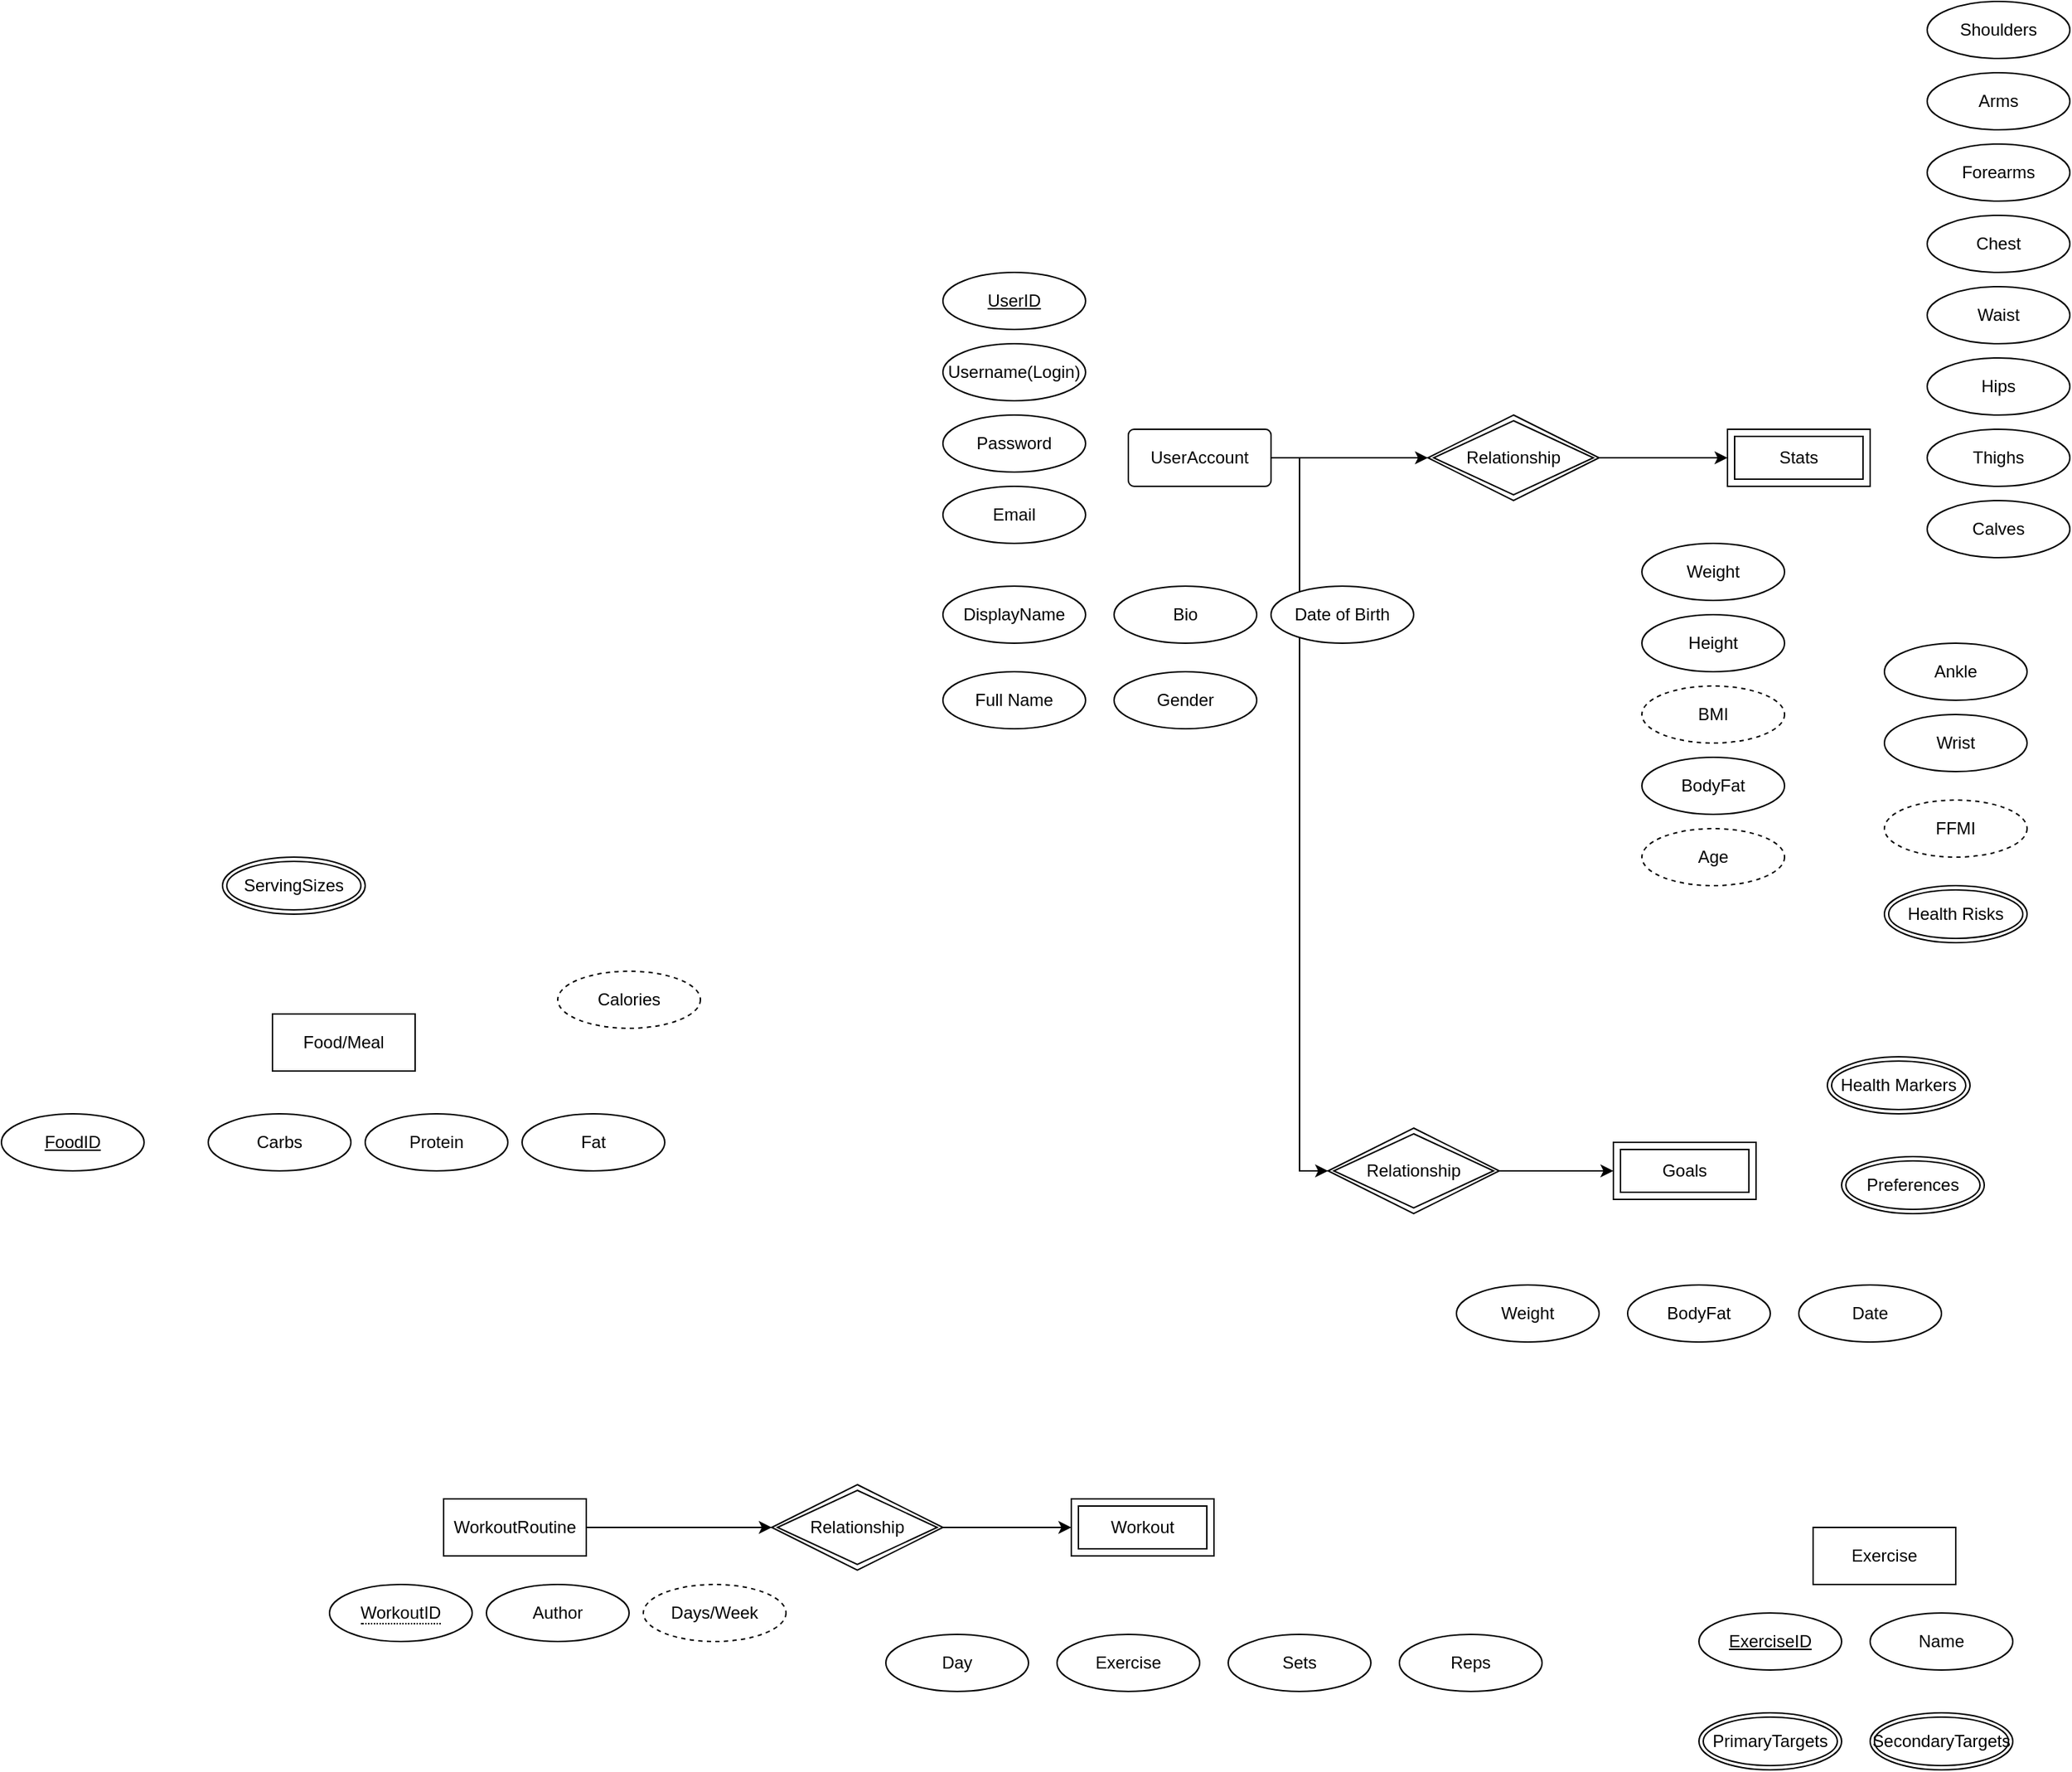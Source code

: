 <mxfile version="13.7.9" type="device"><diagram id="R2lEEEUBdFMjLlhIrx00" name="Page-1"><mxGraphModel dx="2272" dy="1922" grid="1" gridSize="10" guides="1" tooltips="1" connect="1" arrows="1" fold="1" page="1" pageScale="1" pageWidth="850" pageHeight="1100" math="0" shadow="0" extFonts="Permanent Marker^https://fonts.googleapis.com/css?family=Permanent+Marker"><root><mxCell id="0"/><mxCell id="1" parent="0"/><mxCell id="tbdTjTp2ju_ywLGhHxgg-22" style="edgeStyle=orthogonalEdgeStyle;rounded=0;orthogonalLoop=1;jettySize=auto;html=1;exitX=1;exitY=0.5;exitDx=0;exitDy=0;" edge="1" parent="1" source="tbdTjTp2ju_ywLGhHxgg-2" target="tbdTjTp2ju_ywLGhHxgg-14"><mxGeometry relative="1" as="geometry"/></mxCell><mxCell id="tbdTjTp2ju_ywLGhHxgg-38" style="edgeStyle=orthogonalEdgeStyle;rounded=0;orthogonalLoop=1;jettySize=auto;html=1;exitX=1;exitY=0.5;exitDx=0;exitDy=0;entryX=0;entryY=0.5;entryDx=0;entryDy=0;" edge="1" parent="1" source="tbdTjTp2ju_ywLGhHxgg-2" target="tbdTjTp2ju_ywLGhHxgg-37"><mxGeometry relative="1" as="geometry"/></mxCell><mxCell id="tbdTjTp2ju_ywLGhHxgg-2" value="UserAccount" style="rounded=1;arcSize=10;whiteSpace=wrap;html=1;align=center;" vertex="1" parent="1"><mxGeometry x="180" y="150" width="100" height="40" as="geometry"/></mxCell><mxCell id="tbdTjTp2ju_ywLGhHxgg-5" value="Username(Login)" style="ellipse;whiteSpace=wrap;html=1;align=center;" vertex="1" parent="1"><mxGeometry x="50" y="90" width="100" height="40" as="geometry"/></mxCell><mxCell id="tbdTjTp2ju_ywLGhHxgg-6" value="Password" style="ellipse;whiteSpace=wrap;html=1;align=center;" vertex="1" parent="1"><mxGeometry x="50" y="140" width="100" height="40" as="geometry"/></mxCell><mxCell id="tbdTjTp2ju_ywLGhHxgg-7" value="UserID" style="ellipse;whiteSpace=wrap;html=1;align=center;fontStyle=4;" vertex="1" parent="1"><mxGeometry x="50" y="40" width="100" height="40" as="geometry"/></mxCell><mxCell id="tbdTjTp2ju_ywLGhHxgg-8" value="Bio" style="ellipse;whiteSpace=wrap;html=1;align=center;" vertex="1" parent="1"><mxGeometry x="170" y="260" width="100" height="40" as="geometry"/></mxCell><mxCell id="tbdTjTp2ju_ywLGhHxgg-9" value="Date of Birth" style="ellipse;whiteSpace=wrap;html=1;align=center;" vertex="1" parent="1"><mxGeometry x="280" y="260" width="100" height="40" as="geometry"/></mxCell><mxCell id="tbdTjTp2ju_ywLGhHxgg-10" value="DisplayName" style="ellipse;whiteSpace=wrap;html=1;align=center;" vertex="1" parent="1"><mxGeometry x="50" y="260" width="100" height="40" as="geometry"/></mxCell><mxCell id="tbdTjTp2ju_ywLGhHxgg-11" value="Full Name" style="ellipse;whiteSpace=wrap;html=1;align=center;" vertex="1" parent="1"><mxGeometry x="50" y="320" width="100" height="40" as="geometry"/></mxCell><mxCell id="tbdTjTp2ju_ywLGhHxgg-12" value="Gender" style="ellipse;whiteSpace=wrap;html=1;align=center;" vertex="1" parent="1"><mxGeometry x="170" y="320" width="100" height="40" as="geometry"/></mxCell><mxCell id="tbdTjTp2ju_ywLGhHxgg-13" value="Email" style="ellipse;whiteSpace=wrap;html=1;align=center;" vertex="1" parent="1"><mxGeometry x="50" y="190" width="100" height="40" as="geometry"/></mxCell><mxCell id="tbdTjTp2ju_ywLGhHxgg-23" style="edgeStyle=orthogonalEdgeStyle;rounded=0;orthogonalLoop=1;jettySize=auto;html=1;exitX=1;exitY=0.5;exitDx=0;exitDy=0;" edge="1" parent="1" source="tbdTjTp2ju_ywLGhHxgg-14" target="tbdTjTp2ju_ywLGhHxgg-15"><mxGeometry relative="1" as="geometry"/></mxCell><mxCell id="tbdTjTp2ju_ywLGhHxgg-14" value="Relationship" style="shape=rhombus;double=1;perimeter=rhombusPerimeter;whiteSpace=wrap;html=1;align=center;" vertex="1" parent="1"><mxGeometry x="390" y="140" width="120" height="60" as="geometry"/></mxCell><mxCell id="tbdTjTp2ju_ywLGhHxgg-15" value="Stats" style="shape=ext;margin=3;double=1;whiteSpace=wrap;html=1;align=center;" vertex="1" parent="1"><mxGeometry x="600" y="150" width="100" height="40" as="geometry"/></mxCell><mxCell id="tbdTjTp2ju_ywLGhHxgg-16" value="Weight" style="ellipse;whiteSpace=wrap;html=1;align=center;" vertex="1" parent="1"><mxGeometry x="540" y="230" width="100" height="40" as="geometry"/></mxCell><mxCell id="tbdTjTp2ju_ywLGhHxgg-17" value="Height" style="ellipse;whiteSpace=wrap;html=1;align=center;" vertex="1" parent="1"><mxGeometry x="540" y="280" width="100" height="40" as="geometry"/></mxCell><mxCell id="tbdTjTp2ju_ywLGhHxgg-18" value="BodyFat" style="ellipse;whiteSpace=wrap;html=1;align=center;" vertex="1" parent="1"><mxGeometry x="540" y="380" width="100" height="40" as="geometry"/></mxCell><mxCell id="tbdTjTp2ju_ywLGhHxgg-20" value="Age" style="ellipse;whiteSpace=wrap;html=1;align=center;dashed=1;" vertex="1" parent="1"><mxGeometry x="540" y="430" width="100" height="40" as="geometry"/></mxCell><mxCell id="tbdTjTp2ju_ywLGhHxgg-21" value="BMI" style="ellipse;whiteSpace=wrap;html=1;align=center;dashed=1;" vertex="1" parent="1"><mxGeometry x="540" y="330" width="100" height="40" as="geometry"/></mxCell><mxCell id="tbdTjTp2ju_ywLGhHxgg-24" value="Chest" style="ellipse;whiteSpace=wrap;html=1;align=center;" vertex="1" parent="1"><mxGeometry x="740" width="100" height="40" as="geometry"/></mxCell><mxCell id="tbdTjTp2ju_ywLGhHxgg-25" value="Waist" style="ellipse;whiteSpace=wrap;html=1;align=center;" vertex="1" parent="1"><mxGeometry x="740" y="50" width="100" height="40" as="geometry"/></mxCell><mxCell id="tbdTjTp2ju_ywLGhHxgg-26" value="Hips" style="ellipse;whiteSpace=wrap;html=1;align=center;" vertex="1" parent="1"><mxGeometry x="740" y="100" width="100" height="40" as="geometry"/></mxCell><mxCell id="tbdTjTp2ju_ywLGhHxgg-27" value="Thighs" style="ellipse;whiteSpace=wrap;html=1;align=center;" vertex="1" parent="1"><mxGeometry x="740" y="150" width="100" height="40" as="geometry"/></mxCell><mxCell id="tbdTjTp2ju_ywLGhHxgg-28" value="Forearms" style="ellipse;whiteSpace=wrap;html=1;align=center;" vertex="1" parent="1"><mxGeometry x="740" y="-50" width="100" height="40" as="geometry"/></mxCell><mxCell id="tbdTjTp2ju_ywLGhHxgg-29" value="Calves" style="ellipse;whiteSpace=wrap;html=1;align=center;" vertex="1" parent="1"><mxGeometry x="740" y="200" width="100" height="40" as="geometry"/></mxCell><mxCell id="tbdTjTp2ju_ywLGhHxgg-30" value="Shoulders&lt;br&gt;" style="ellipse;whiteSpace=wrap;html=1;align=center;" vertex="1" parent="1"><mxGeometry x="740" y="-150" width="100" height="40" as="geometry"/></mxCell><mxCell id="tbdTjTp2ju_ywLGhHxgg-31" value="Arms" style="ellipse;whiteSpace=wrap;html=1;align=center;" vertex="1" parent="1"><mxGeometry x="740" y="-100" width="100" height="40" as="geometry"/></mxCell><mxCell id="tbdTjTp2ju_ywLGhHxgg-32" value="Wrist" style="ellipse;whiteSpace=wrap;html=1;align=center;" vertex="1" parent="1"><mxGeometry x="710" y="350" width="100" height="40" as="geometry"/></mxCell><mxCell id="tbdTjTp2ju_ywLGhHxgg-33" value="Ankle" style="ellipse;whiteSpace=wrap;html=1;align=center;" vertex="1" parent="1"><mxGeometry x="710" y="300" width="100" height="40" as="geometry"/></mxCell><mxCell id="tbdTjTp2ju_ywLGhHxgg-34" value="FFMI" style="ellipse;whiteSpace=wrap;html=1;align=center;dashed=1;" vertex="1" parent="1"><mxGeometry x="710" y="410" width="100" height="40" as="geometry"/></mxCell><mxCell id="tbdTjTp2ju_ywLGhHxgg-36" value="Health Risks" style="ellipse;shape=doubleEllipse;margin=3;whiteSpace=wrap;html=1;align=center;" vertex="1" parent="1"><mxGeometry x="710" y="470" width="100" height="40" as="geometry"/></mxCell><mxCell id="tbdTjTp2ju_ywLGhHxgg-40" style="edgeStyle=orthogonalEdgeStyle;rounded=0;orthogonalLoop=1;jettySize=auto;html=1;exitX=1;exitY=0.5;exitDx=0;exitDy=0;entryX=0;entryY=0.5;entryDx=0;entryDy=0;" edge="1" parent="1" source="tbdTjTp2ju_ywLGhHxgg-37" target="tbdTjTp2ju_ywLGhHxgg-39"><mxGeometry relative="1" as="geometry"/></mxCell><mxCell id="tbdTjTp2ju_ywLGhHxgg-37" value="Relationship" style="shape=rhombus;double=1;perimeter=rhombusPerimeter;whiteSpace=wrap;html=1;align=center;" vertex="1" parent="1"><mxGeometry x="320" y="640" width="120" height="60" as="geometry"/></mxCell><mxCell id="tbdTjTp2ju_ywLGhHxgg-39" value="Goals" style="shape=ext;margin=3;double=1;whiteSpace=wrap;html=1;align=center;" vertex="1" parent="1"><mxGeometry x="520" y="650" width="100" height="40" as="geometry"/></mxCell><mxCell id="tbdTjTp2ju_ywLGhHxgg-41" value="Weight" style="ellipse;whiteSpace=wrap;html=1;align=center;" vertex="1" parent="1"><mxGeometry x="410" y="750" width="100" height="40" as="geometry"/></mxCell><mxCell id="tbdTjTp2ju_ywLGhHxgg-42" value="BodyFat" style="ellipse;whiteSpace=wrap;html=1;align=center;" vertex="1" parent="1"><mxGeometry x="530" y="750" width="100" height="40" as="geometry"/></mxCell><mxCell id="tbdTjTp2ju_ywLGhHxgg-43" value="Date" style="ellipse;whiteSpace=wrap;html=1;align=center;" vertex="1" parent="1"><mxGeometry x="650" y="750" width="100" height="40" as="geometry"/></mxCell><mxCell id="tbdTjTp2ju_ywLGhHxgg-45" value="Preferences" style="ellipse;shape=doubleEllipse;margin=3;whiteSpace=wrap;html=1;align=center;" vertex="1" parent="1"><mxGeometry x="680" y="660" width="100" height="40" as="geometry"/></mxCell><mxCell id="tbdTjTp2ju_ywLGhHxgg-46" value="Health Markers" style="ellipse;shape=doubleEllipse;margin=3;whiteSpace=wrap;html=1;align=center;" vertex="1" parent="1"><mxGeometry x="670" y="590" width="100" height="40" as="geometry"/></mxCell><mxCell id="tbdTjTp2ju_ywLGhHxgg-54" style="edgeStyle=orthogonalEdgeStyle;rounded=0;orthogonalLoop=1;jettySize=auto;html=1;exitX=1;exitY=0.5;exitDx=0;exitDy=0;entryX=0;entryY=0.5;entryDx=0;entryDy=0;" edge="1" parent="1" source="tbdTjTp2ju_ywLGhHxgg-48" target="tbdTjTp2ju_ywLGhHxgg-53"><mxGeometry relative="1" as="geometry"/></mxCell><mxCell id="tbdTjTp2ju_ywLGhHxgg-48" value="WorkoutRoutine" style="whiteSpace=wrap;html=1;align=center;" vertex="1" parent="1"><mxGeometry x="-300" y="900" width="100" height="40" as="geometry"/></mxCell><mxCell id="tbdTjTp2ju_ywLGhHxgg-50" value="Workout" style="shape=ext;margin=3;double=1;whiteSpace=wrap;html=1;align=center;" vertex="1" parent="1"><mxGeometry x="140" y="900" width="100" height="40" as="geometry"/></mxCell><mxCell id="tbdTjTp2ju_ywLGhHxgg-51" value="Exercise" style="whiteSpace=wrap;html=1;align=center;" vertex="1" parent="1"><mxGeometry x="660" y="920" width="100" height="40" as="geometry"/></mxCell><mxCell id="tbdTjTp2ju_ywLGhHxgg-52" value="&lt;span style=&quot;border-bottom: 1px dotted&quot;&gt;WorkoutID&lt;/span&gt;" style="ellipse;whiteSpace=wrap;html=1;align=center;" vertex="1" parent="1"><mxGeometry x="-380" y="960" width="100" height="40" as="geometry"/></mxCell><mxCell id="tbdTjTp2ju_ywLGhHxgg-55" style="edgeStyle=orthogonalEdgeStyle;rounded=0;orthogonalLoop=1;jettySize=auto;html=1;exitX=1;exitY=0.5;exitDx=0;exitDy=0;entryX=0;entryY=0.5;entryDx=0;entryDy=0;" edge="1" parent="1" source="tbdTjTp2ju_ywLGhHxgg-53" target="tbdTjTp2ju_ywLGhHxgg-50"><mxGeometry relative="1" as="geometry"><mxPoint x="80" y="920" as="targetPoint"/></mxGeometry></mxCell><mxCell id="tbdTjTp2ju_ywLGhHxgg-53" value="Relationship" style="shape=rhombus;double=1;perimeter=rhombusPerimeter;whiteSpace=wrap;html=1;align=center;" vertex="1" parent="1"><mxGeometry x="-70" y="890" width="120" height="60" as="geometry"/></mxCell><mxCell id="tbdTjTp2ju_ywLGhHxgg-57" value="Author" style="ellipse;whiteSpace=wrap;html=1;align=center;" vertex="1" parent="1"><mxGeometry x="-270" y="960" width="100" height="40" as="geometry"/></mxCell><mxCell id="tbdTjTp2ju_ywLGhHxgg-58" value="Days/Week" style="ellipse;whiteSpace=wrap;html=1;align=center;dashed=1;" vertex="1" parent="1"><mxGeometry x="-160" y="960" width="100" height="40" as="geometry"/></mxCell><mxCell id="tbdTjTp2ju_ywLGhHxgg-59" value="ExerciseID" style="ellipse;whiteSpace=wrap;html=1;align=center;fontStyle=4;" vertex="1" parent="1"><mxGeometry x="580" y="980" width="100" height="40" as="geometry"/></mxCell><mxCell id="tbdTjTp2ju_ywLGhHxgg-60" value="Name" style="ellipse;whiteSpace=wrap;html=1;align=center;" vertex="1" parent="1"><mxGeometry x="700" y="980" width="100" height="40" as="geometry"/></mxCell><mxCell id="tbdTjTp2ju_ywLGhHxgg-61" value="PrimaryTargets" style="ellipse;shape=doubleEllipse;margin=3;whiteSpace=wrap;html=1;align=center;" vertex="1" parent="1"><mxGeometry x="580" y="1050" width="100" height="40" as="geometry"/></mxCell><mxCell id="tbdTjTp2ju_ywLGhHxgg-62" value="SecondaryTargets" style="ellipse;shape=doubleEllipse;margin=3;whiteSpace=wrap;html=1;align=center;" vertex="1" parent="1"><mxGeometry x="700" y="1050" width="100" height="40" as="geometry"/></mxCell><mxCell id="tbdTjTp2ju_ywLGhHxgg-64" value="Day" style="ellipse;whiteSpace=wrap;html=1;align=center;" vertex="1" parent="1"><mxGeometry x="10" y="995" width="100" height="40" as="geometry"/></mxCell><mxCell id="tbdTjTp2ju_ywLGhHxgg-66" value="Exercise" style="ellipse;whiteSpace=wrap;html=1;align=center;" vertex="1" parent="1"><mxGeometry x="130" y="995" width="100" height="40" as="geometry"/></mxCell><mxCell id="tbdTjTp2ju_ywLGhHxgg-67" value="Sets" style="ellipse;whiteSpace=wrap;html=1;align=center;" vertex="1" parent="1"><mxGeometry x="250" y="995" width="100" height="40" as="geometry"/></mxCell><mxCell id="tbdTjTp2ju_ywLGhHxgg-68" value="Reps" style="ellipse;whiteSpace=wrap;html=1;align=center;" vertex="1" parent="1"><mxGeometry x="370" y="995" width="100" height="40" as="geometry"/></mxCell><mxCell id="tbdTjTp2ju_ywLGhHxgg-72" value="Food/Meal" style="whiteSpace=wrap;html=1;align=center;" vertex="1" parent="1"><mxGeometry x="-420" y="560" width="100" height="40" as="geometry"/></mxCell><mxCell id="tbdTjTp2ju_ywLGhHxgg-73" value="FoodID" style="ellipse;whiteSpace=wrap;html=1;align=center;fontStyle=4;" vertex="1" parent="1"><mxGeometry x="-610" y="630" width="100" height="40" as="geometry"/></mxCell><mxCell id="tbdTjTp2ju_ywLGhHxgg-74" value="Carbs" style="ellipse;whiteSpace=wrap;html=1;align=center;" vertex="1" parent="1"><mxGeometry x="-465" y="630" width="100" height="40" as="geometry"/></mxCell><mxCell id="tbdTjTp2ju_ywLGhHxgg-75" value="Protein" style="ellipse;whiteSpace=wrap;html=1;align=center;" vertex="1" parent="1"><mxGeometry x="-355" y="630" width="100" height="40" as="geometry"/></mxCell><mxCell id="tbdTjTp2ju_ywLGhHxgg-76" value="Fat" style="ellipse;whiteSpace=wrap;html=1;align=center;" vertex="1" parent="1"><mxGeometry x="-245" y="630" width="100" height="40" as="geometry"/></mxCell><mxCell id="tbdTjTp2ju_ywLGhHxgg-77" value="Calories" style="ellipse;whiteSpace=wrap;html=1;align=center;dashed=1;" vertex="1" parent="1"><mxGeometry x="-220" y="530" width="100" height="40" as="geometry"/></mxCell><mxCell id="tbdTjTp2ju_ywLGhHxgg-78" value="ServingSizes" style="ellipse;shape=doubleEllipse;margin=3;whiteSpace=wrap;html=1;align=center;" vertex="1" parent="1"><mxGeometry x="-455" y="450" width="100" height="40" as="geometry"/></mxCell></root></mxGraphModel></diagram></mxfile>